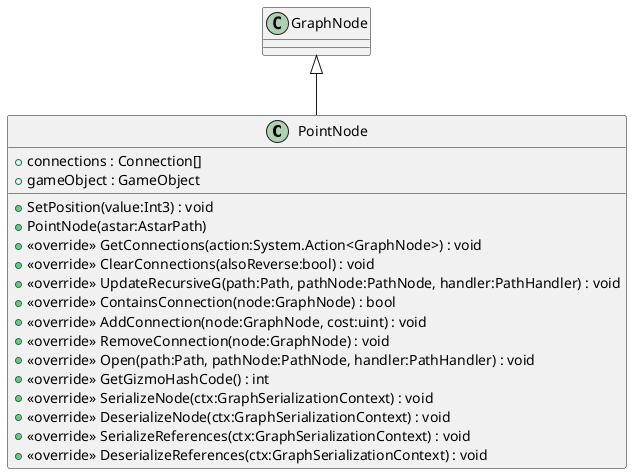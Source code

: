 @startuml
class PointNode {
    + connections : Connection[]
    + gameObject : GameObject
    + SetPosition(value:Int3) : void
    + PointNode(astar:AstarPath)
    + <<override>> GetConnections(action:System.Action<GraphNode>) : void
    + <<override>> ClearConnections(alsoReverse:bool) : void
    + <<override>> UpdateRecursiveG(path:Path, pathNode:PathNode, handler:PathHandler) : void
    + <<override>> ContainsConnection(node:GraphNode) : bool
    + <<override>> AddConnection(node:GraphNode, cost:uint) : void
    + <<override>> RemoveConnection(node:GraphNode) : void
    + <<override>> Open(path:Path, pathNode:PathNode, handler:PathHandler) : void
    + <<override>> GetGizmoHashCode() : int
    + <<override>> SerializeNode(ctx:GraphSerializationContext) : void
    + <<override>> DeserializeNode(ctx:GraphSerializationContext) : void
    + <<override>> SerializeReferences(ctx:GraphSerializationContext) : void
    + <<override>> DeserializeReferences(ctx:GraphSerializationContext) : void
}
GraphNode <|-- PointNode
@enduml
